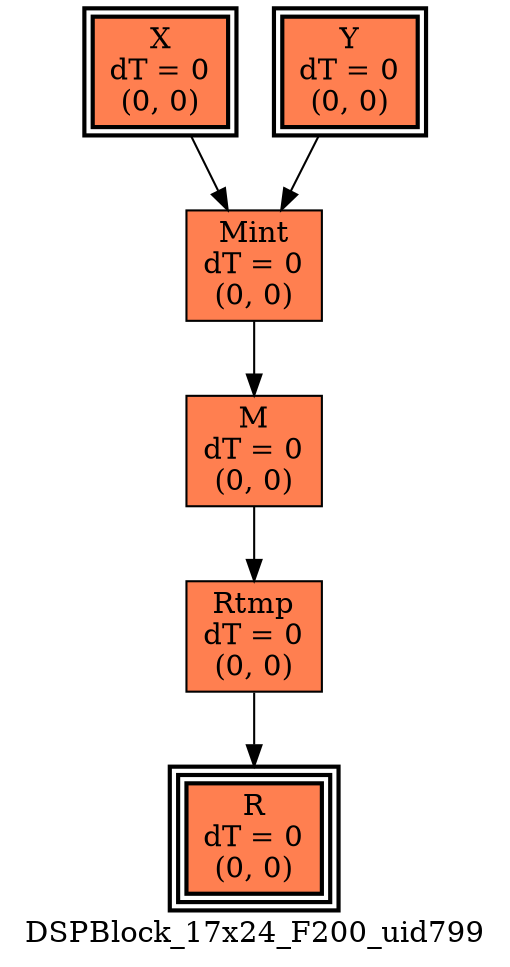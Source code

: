 digraph DSPBlock_17x24_F200_uid799
{
	//graph drawing options
	label=DSPBlock_17x24_F200_uid799;
	labelloc=bottom;
	labeljust=right;
	ratio=auto;
	nodesep=0.25;
	ranksep=0.5;

	//input/output signals of operator DSPBlock_17x24_F200_uid799
	X__DSPBlock_17x24_F200_uid799 [ label="X\ndT = 0\n(0, 0)", shape=box, color=black, style="bold, filled", fillcolor=coral, peripheries=2 ];
	Y__DSPBlock_17x24_F200_uid799 [ label="Y\ndT = 0\n(0, 0)", shape=box, color=black, style="bold, filled", fillcolor=coral, peripheries=2 ];
	R__DSPBlock_17x24_F200_uid799 [ label="R\ndT = 0\n(0, 0)", shape=box, color=black, style="bold, filled", fillcolor=coral, peripheries=3 ];
	{rank=same X__DSPBlock_17x24_F200_uid799, Y__DSPBlock_17x24_F200_uid799};
	{rank=same R__DSPBlock_17x24_F200_uid799};
	//internal signals of operator DSPBlock_17x24_F200_uid799
	Mint__DSPBlock_17x24_F200_uid799 [ label="Mint\ndT = 0\n(0, 0)", shape=box, color=black, style=filled, fillcolor=coral, peripheries=1 ];
	M__DSPBlock_17x24_F200_uid799 [ label="M\ndT = 0\n(0, 0)", shape=box, color=black, style=filled, fillcolor=coral, peripheries=1 ];
	Rtmp__DSPBlock_17x24_F200_uid799 [ label="Rtmp\ndT = 0\n(0, 0)", shape=box, color=black, style=filled, fillcolor=coral, peripheries=1 ];

	//subcomponents of operator DSPBlock_17x24_F200_uid799

	//input and internal signal connections of operator DSPBlock_17x24_F200_uid799
	X__DSPBlock_17x24_F200_uid799 -> Mint__DSPBlock_17x24_F200_uid799 [ arrowhead=normal, arrowsize=1.0, arrowtail=normal, color=black, dir=forward  ];
	Y__DSPBlock_17x24_F200_uid799 -> Mint__DSPBlock_17x24_F200_uid799 [ arrowhead=normal, arrowsize=1.0, arrowtail=normal, color=black, dir=forward  ];
	Mint__DSPBlock_17x24_F200_uid799 -> M__DSPBlock_17x24_F200_uid799 [ arrowhead=normal, arrowsize=1.0, arrowtail=normal, color=black, dir=forward  ];
	M__DSPBlock_17x24_F200_uid799 -> Rtmp__DSPBlock_17x24_F200_uid799 [ arrowhead=normal, arrowsize=1.0, arrowtail=normal, color=black, dir=forward  ];
	Rtmp__DSPBlock_17x24_F200_uid799 -> R__DSPBlock_17x24_F200_uid799 [ arrowhead=normal, arrowsize=1.0, arrowtail=normal, color=black, dir=forward  ];
}

